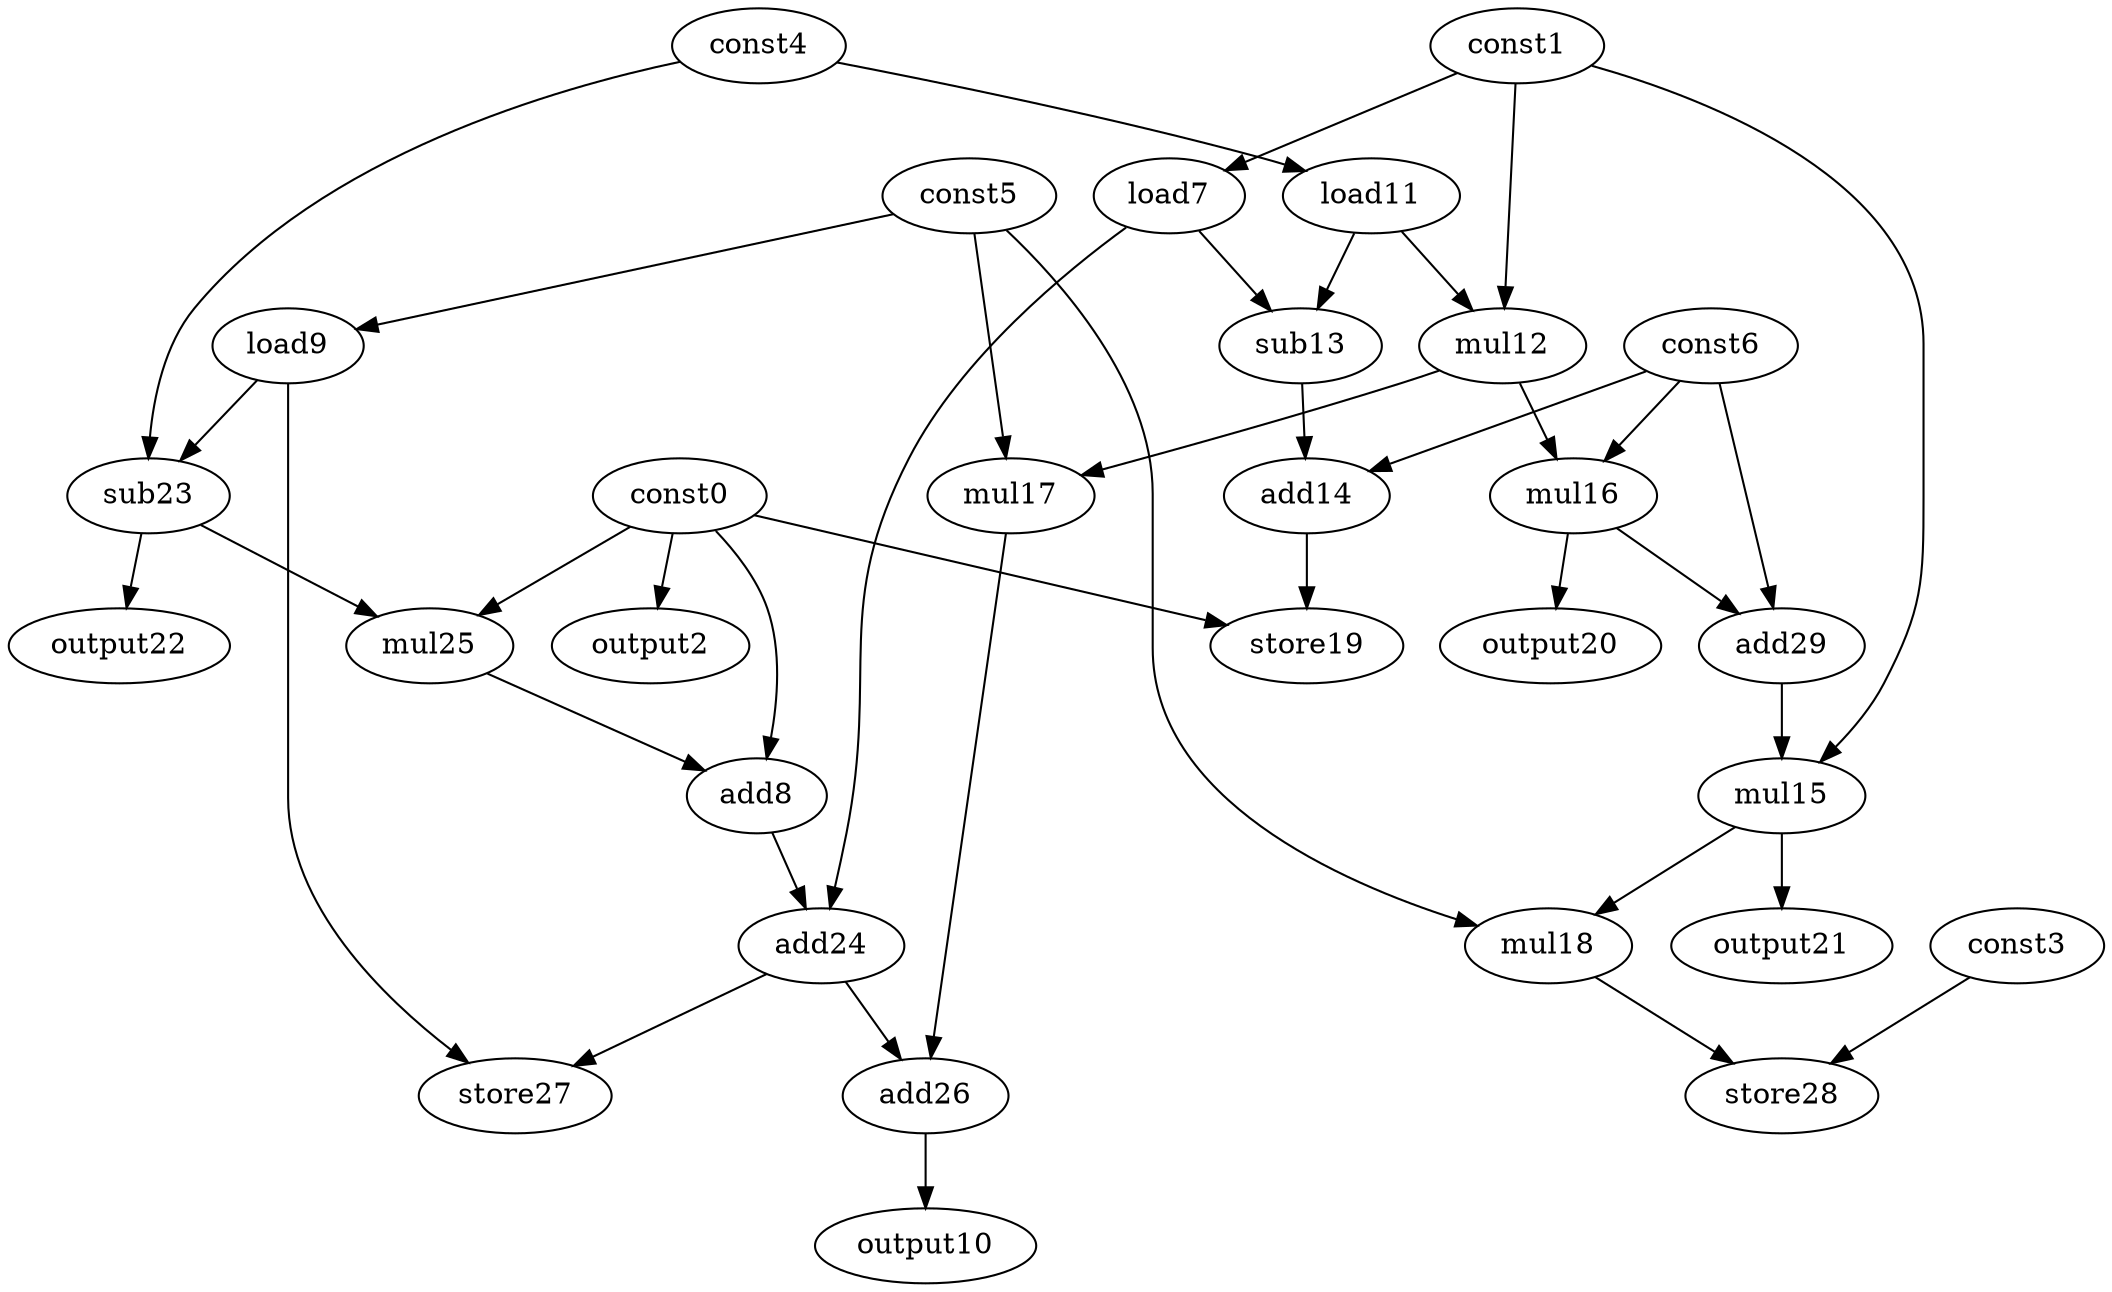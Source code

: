 digraph G { 
const0[opcode=const]; 
const1[opcode=const]; 
output2[opcode=output]; 
const3[opcode=const]; 
const4[opcode=const]; 
const5[opcode=const]; 
const6[opcode=const]; 
load7[opcode=load]; 
add8[opcode=add]; 
load9[opcode=load]; 
output10[opcode=output]; 
load11[opcode=load]; 
mul12[opcode=mul]; 
sub13[opcode=sub]; 
add14[opcode=add]; 
mul15[opcode=mul]; 
mul16[opcode=mul]; 
mul17[opcode=mul]; 
mul18[opcode=mul]; 
store19[opcode=store]; 
output20[opcode=output]; 
output21[opcode=output]; 
output22[opcode=output]; 
sub23[opcode=sub]; 
add24[opcode=add]; 
mul25[opcode=mul]; 
add26[opcode=add]; 
store27[opcode=store]; 
store28[opcode=store]; 
add29[opcode=add]; 
const0->output2[operand=0];
const1->load7[operand=0];
const5->load9[operand=0];
const4->load11[operand=0];
const1->mul12[operand=0];
load11->mul12[operand=1];
load11->sub13[operand=0];
load7->sub13[operand=1];
load9->sub23[operand=0];
const4->sub23[operand=1];
sub13->add14[operand=0];
const6->add14[operand=1];
mul12->mul16[operand=0];
const6->mul16[operand=1];
mul12->mul17[operand=0];
const5->mul17[operand=1];
sub23->output22[operand=0];
const0->mul25[operand=0];
sub23->mul25[operand=1];
const0->add8[operand=0];
mul25->add8[operand=1];
const0->store19[operand=0];
add14->store19[operand=1];
mul16->output20[operand=0];
mul16->add29[operand=0];
const6->add29[operand=1];
const1->mul15[operand=0];
add29->mul15[operand=1];
add8->add24[operand=0];
load7->add24[operand=1];
const5->mul18[operand=0];
mul15->mul18[operand=1];
mul15->output21[operand=0];
add24->add26[operand=0];
mul17->add26[operand=1];
add24->store27[operand=0];
load9->store27[operand=1];
add26->output10[operand=0];
mul18->store28[operand=0];
const3->store28[operand=1];
}
